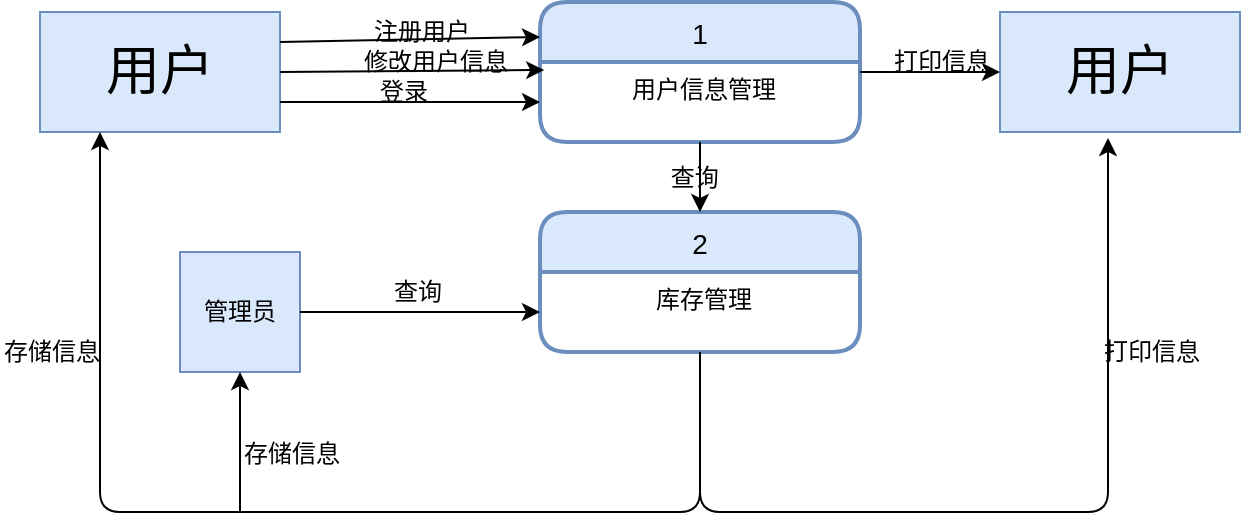 <mxfile version="10.6.1" type="github"><diagram id="l_jbuKvI-tJHWCl1i7wl" name="Page-1"><mxGraphModel dx="840" dy="403" grid="1" gridSize="10" guides="1" tooltips="1" connect="1" arrows="1" fold="1" page="1" pageScale="1" pageWidth="827" pageHeight="1169" math="0" shadow="0"><root><mxCell id="0"/><mxCell id="1" parent="0"/><mxCell id="mbMcAtBtYRgUVieGbGkU-6" value="&lt;font style=&quot;font-size: 27px&quot;&gt;用户&lt;/font&gt;" style="rounded=0;whiteSpace=wrap;html=1;fillColor=#dae8fc;strokeColor=#6c8ebf;" parent="1" vertex="1"><mxGeometry x="20" y="20" width="120" height="60" as="geometry"/></mxCell><mxCell id="pWT4FjciAPZEzhx81jIq-3" value="1" style="swimlane;childLayout=stackLayout;horizontal=1;startSize=30;horizontalStack=0;fillColor=#dae8fc;rounded=1;fontSize=14;fontStyle=0;strokeWidth=2;resizeParent=0;resizeLast=1;shadow=0;dashed=0;align=center;strokeColor=#6c8ebf;" parent="1" vertex="1"><mxGeometry x="270" y="15" width="160" height="70" as="geometry"><mxRectangle x="270" y="-10" width="40" height="30" as="alternateBounds"/></mxGeometry></mxCell><mxCell id="pWT4FjciAPZEzhx81jIq-4" value="用户信息管理" style="align=center;strokeColor=none;fillColor=none;spacingLeft=4;fontSize=12;verticalAlign=top;resizable=0;rotatable=0;part=1;" parent="pWT4FjciAPZEzhx81jIq-3" vertex="1"><mxGeometry y="30" width="160" height="40" as="geometry"/></mxCell><mxCell id="pWT4FjciAPZEzhx81jIq-7" value="" style="endArrow=classic;html=1;entryX=0;entryY=0.25;entryDx=0;entryDy=0;exitX=1;exitY=0.25;exitDx=0;exitDy=0;" parent="1" source="mbMcAtBtYRgUVieGbGkU-6" target="pWT4FjciAPZEzhx81jIq-3" edge="1"><mxGeometry width="50" height="50" relative="1" as="geometry"><mxPoint x="170" y="190" as="sourcePoint"/><mxPoint x="220" y="140" as="targetPoint"/></mxGeometry></mxCell><mxCell id="pWT4FjciAPZEzhx81jIq-8" value="注册用户" style="text;html=1;resizable=0;points=[];autosize=1;align=left;verticalAlign=top;spacingTop=-4;" parent="1" vertex="1"><mxGeometry x="185" y="20" width="60" height="20" as="geometry"/></mxCell><mxCell id="pWT4FjciAPZEzhx81jIq-11" value="" style="endArrow=classic;html=1;exitX=1;exitY=0.75;exitDx=0;exitDy=0;" parent="1" source="mbMcAtBtYRgUVieGbGkU-6" target="pWT4FjciAPZEzhx81jIq-4" edge="1"><mxGeometry width="50" height="50" relative="1" as="geometry"><mxPoint x="170" y="150" as="sourcePoint"/><mxPoint x="220" y="100" as="targetPoint"/></mxGeometry></mxCell><mxCell id="pWT4FjciAPZEzhx81jIq-12" value="登录" style="text;html=1;resizable=0;points=[];autosize=1;align=left;verticalAlign=top;spacingTop=-4;" parent="1" vertex="1"><mxGeometry x="188" y="50" width="40" height="20" as="geometry"/></mxCell><mxCell id="pWT4FjciAPZEzhx81jIq-13" value="管理员" style="whiteSpace=wrap;html=1;aspect=fixed;fillColor=#dae8fc;align=center;strokeColor=#6c8ebf;" parent="1" vertex="1"><mxGeometry x="90" y="140" width="60" height="60" as="geometry"/></mxCell><mxCell id="pWT4FjciAPZEzhx81jIq-14" value="" style="endArrow=classic;html=1;entryX=0.25;entryY=1;entryDx=0;entryDy=0;exitX=0.5;exitY=1;exitDx=0;exitDy=0;" parent="1" source="pWT4FjciAPZEzhx81jIq-20" target="mbMcAtBtYRgUVieGbGkU-6" edge="1"><mxGeometry width="50" height="50" relative="1" as="geometry"><mxPoint x="280" y="270" as="sourcePoint"/><mxPoint x="80" y="180" as="targetPoint"/><Array as="points"><mxPoint x="350" y="270"/><mxPoint x="50" y="270"/></Array></mxGeometry></mxCell><mxCell id="pWT4FjciAPZEzhx81jIq-15" value="存储信息" style="text;html=1;resizable=0;points=[];autosize=1;align=left;verticalAlign=top;spacingTop=-4;" parent="1" vertex="1"><mxGeometry y="180" width="60" height="20" as="geometry"/></mxCell><mxCell id="pWT4FjciAPZEzhx81jIq-16" value="" style="endArrow=classic;html=1;entryX=0.5;entryY=1;entryDx=0;entryDy=0;" parent="1" target="pWT4FjciAPZEzhx81jIq-13" edge="1"><mxGeometry width="50" height="50" relative="1" as="geometry"><mxPoint x="120" y="270" as="sourcePoint"/><mxPoint x="170" y="220" as="targetPoint"/></mxGeometry></mxCell><mxCell id="pWT4FjciAPZEzhx81jIq-17" value="存储信息" style="text;html=1;resizable=0;points=[];autosize=1;align=left;verticalAlign=top;spacingTop=-4;" parent="1" vertex="1"><mxGeometry x="120" y="231" width="60" height="20" as="geometry"/></mxCell><mxCell id="pWT4FjciAPZEzhx81jIq-19" value="2" style="swimlane;childLayout=stackLayout;horizontal=1;startSize=30;horizontalStack=0;fillColor=#dae8fc;rounded=1;fontSize=14;fontStyle=0;strokeWidth=2;resizeParent=0;resizeLast=1;shadow=0;dashed=0;align=center;strokeColor=#6c8ebf;" parent="1" vertex="1"><mxGeometry x="270" y="120" width="160" height="70" as="geometry"><mxRectangle x="270" y="-10" width="40" height="30" as="alternateBounds"/></mxGeometry></mxCell><mxCell id="pWT4FjciAPZEzhx81jIq-20" value="库存管理" style="align=center;strokeColor=none;fillColor=none;spacingLeft=4;fontSize=12;verticalAlign=top;resizable=0;rotatable=0;part=1;" parent="pWT4FjciAPZEzhx81jIq-19" vertex="1"><mxGeometry y="30" width="160" height="40" as="geometry"/></mxCell><mxCell id="pWT4FjciAPZEzhx81jIq-21" value="" style="endArrow=classic;html=1;exitX=0.5;exitY=1;exitDx=0;exitDy=0;entryX=0.5;entryY=0;entryDx=0;entryDy=0;" parent="1" source="pWT4FjciAPZEzhx81jIq-4" target="pWT4FjciAPZEzhx81jIq-19" edge="1"><mxGeometry width="50" height="50" relative="1" as="geometry"><mxPoint x="340" y="280" as="sourcePoint"/><mxPoint x="390" y="230" as="targetPoint"/></mxGeometry></mxCell><mxCell id="pWT4FjciAPZEzhx81jIq-22" value="&lt;div style=&quot;text-align: center&quot;&gt;&amp;nbsp;查询&lt;/div&gt;" style="text;html=1;resizable=0;points=[];autosize=1;align=left;verticalAlign=top;spacingTop=-4;" parent="1" vertex="1"><mxGeometry x="330" y="92.5" width="40" height="20" as="geometry"/></mxCell><mxCell id="pWT4FjciAPZEzhx81jIq-31" value="&lt;font style=&quot;font-size: 27px&quot;&gt;用户&lt;/font&gt;" style="rounded=0;whiteSpace=wrap;html=1;fillColor=#dae8fc;strokeColor=#6c8ebf;" parent="1" vertex="1"><mxGeometry x="500" y="20" width="120" height="60" as="geometry"/></mxCell><mxCell id="pWT4FjciAPZEzhx81jIq-32" value="" style="endArrow=classic;html=1;entryX=0;entryY=0.5;entryDx=0;entryDy=0;" parent="1" target="pWT4FjciAPZEzhx81jIq-31" edge="1"><mxGeometry width="50" height="50" relative="1" as="geometry"><mxPoint x="430" y="50" as="sourcePoint"/><mxPoint x="510" y="160" as="targetPoint"/></mxGeometry></mxCell><mxCell id="pWT4FjciAPZEzhx81jIq-33" value="打印信息" style="text;html=1;resizable=0;points=[];autosize=1;align=left;verticalAlign=top;spacingTop=-4;" parent="1" vertex="1"><mxGeometry x="445" y="35" width="60" height="20" as="geometry"/></mxCell><mxCell id="pWT4FjciAPZEzhx81jIq-34" value="" style="endArrow=classic;html=1;entryX=0.45;entryY=1.05;entryDx=0;entryDy=0;entryPerimeter=0;exitX=0.5;exitY=1;exitDx=0;exitDy=0;" parent="1" source="pWT4FjciAPZEzhx81jIq-20" target="pWT4FjciAPZEzhx81jIq-31" edge="1"><mxGeometry width="50" height="50" relative="1" as="geometry"><mxPoint x="320" y="270" as="sourcePoint"/><mxPoint x="470" y="200" as="targetPoint"/><Array as="points"><mxPoint x="350" y="270"/><mxPoint x="554" y="270"/></Array></mxGeometry></mxCell><mxCell id="pWT4FjciAPZEzhx81jIq-35" value="打印信息" style="text;html=1;resizable=0;points=[];autosize=1;align=left;verticalAlign=top;spacingTop=-4;" parent="1" vertex="1"><mxGeometry x="550" y="180" width="60" height="20" as="geometry"/></mxCell><mxCell id="gQA-FckbgcDWvp3cGxwK-5" value="" style="endArrow=classic;html=1;exitX=1;exitY=0.5;exitDx=0;exitDy=0;entryX=0.013;entryY=0.1;entryDx=0;entryDy=0;entryPerimeter=0;" parent="1" source="mbMcAtBtYRgUVieGbGkU-6" target="pWT4FjciAPZEzhx81jIq-4" edge="1"><mxGeometry width="50" height="50" relative="1" as="geometry"><mxPoint x="180" y="140" as="sourcePoint"/><mxPoint x="230" y="90" as="targetPoint"/></mxGeometry></mxCell><mxCell id="gQA-FckbgcDWvp3cGxwK-6" value="修改用户信息" style="text;html=1;resizable=0;points=[];autosize=1;align=left;verticalAlign=top;spacingTop=-4;" parent="1" vertex="1"><mxGeometry x="180" y="35" width="90" height="20" as="geometry"/></mxCell><mxCell id="NkAouIgGnE1DCDZP0Itq-1" value="" style="endArrow=classic;html=1;exitX=1;exitY=0.5;exitDx=0;exitDy=0;entryX=0;entryY=0.5;entryDx=0;entryDy=0;" edge="1" parent="1" source="pWT4FjciAPZEzhx81jIq-13" target="pWT4FjciAPZEzhx81jIq-20"><mxGeometry width="50" height="50" relative="1" as="geometry"><mxPoint x="200" y="260" as="sourcePoint"/><mxPoint x="250" y="210" as="targetPoint"/></mxGeometry></mxCell><mxCell id="NkAouIgGnE1DCDZP0Itq-4" value="查询" style="text;html=1;resizable=0;points=[];autosize=1;align=left;verticalAlign=top;spacingTop=-4;" vertex="1" parent="1"><mxGeometry x="195" y="150" width="40" height="20" as="geometry"/></mxCell></root></mxGraphModel></diagram></mxfile>